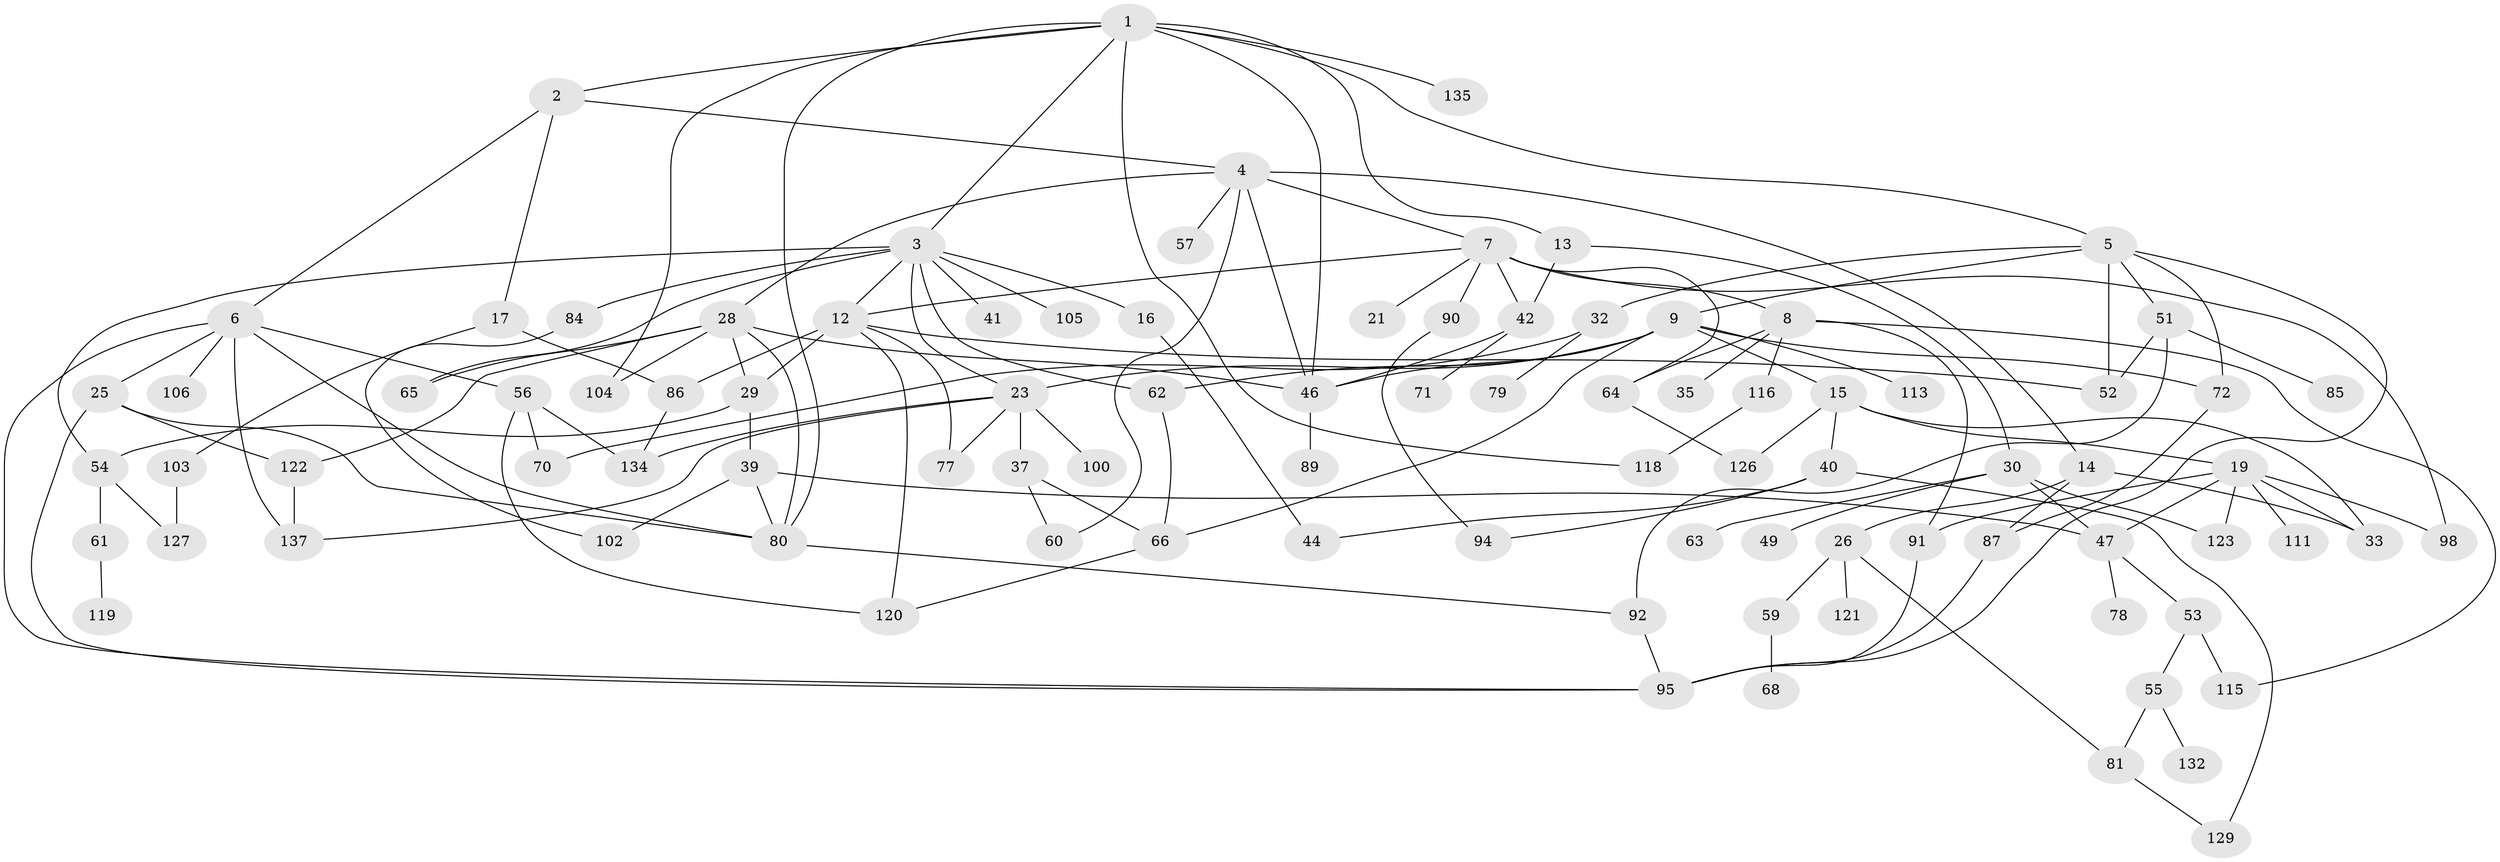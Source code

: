// original degree distribution, {8: 0.014492753623188406, 4: 0.16666666666666666, 5: 0.043478260869565216, 7: 0.028985507246376812, 2: 0.2826086956521739, 3: 0.2318840579710145, 6: 0.028985507246376812, 1: 0.2028985507246377}
// Generated by graph-tools (version 1.1) at 2025/41/03/06/25 10:41:28]
// undirected, 93 vertices, 148 edges
graph export_dot {
graph [start="1"]
  node [color=gray90,style=filled];
  1 [super="+10"];
  2;
  3 [super="+11"];
  4 [super="+18"];
  5 [super="+83"];
  6 [super="+22"];
  7 [super="+43"];
  8 [super="+24"];
  9 [super="+48"];
  12 [super="+31"];
  13;
  14 [super="+125"];
  15 [super="+97"];
  16;
  17 [super="+110"];
  19 [super="+20"];
  21 [super="+108"];
  23 [super="+27"];
  25 [super="+50"];
  26 [super="+38"];
  28 [super="+88"];
  29 [super="+112"];
  30 [super="+34"];
  32 [super="+36"];
  33 [super="+107"];
  35;
  37 [super="+45"];
  39 [super="+69"];
  40 [super="+114"];
  41;
  42 [super="+99"];
  44;
  46 [super="+73"];
  47 [super="+74"];
  49;
  51;
  52;
  53;
  54 [super="+75"];
  55 [super="+131"];
  56 [super="+58"];
  57 [super="+117"];
  59;
  60;
  61;
  62 [super="+67"];
  63;
  64 [super="+76"];
  65;
  66 [super="+128"];
  68;
  70;
  71;
  72;
  77 [super="+82"];
  78;
  79;
  80 [super="+93"];
  81 [super="+101"];
  84;
  85;
  86 [super="+130"];
  87 [super="+109"];
  89;
  90;
  91;
  92 [super="+138"];
  94;
  95 [super="+96"];
  98;
  100;
  102 [super="+136"];
  103;
  104;
  105;
  106;
  111;
  113;
  115 [super="+124"];
  116;
  118;
  119;
  120;
  121;
  122;
  123;
  126;
  127 [super="+133"];
  129;
  132;
  134;
  135;
  137;
  1 -- 2;
  1 -- 3;
  1 -- 5;
  1 -- 13;
  1 -- 118;
  1 -- 135;
  1 -- 104;
  1 -- 46;
  1 -- 80;
  2 -- 4;
  2 -- 6;
  2 -- 17;
  3 -- 12;
  3 -- 16;
  3 -- 65;
  3 -- 84;
  3 -- 105;
  3 -- 41;
  3 -- 54;
  3 -- 23;
  3 -- 62;
  4 -- 7;
  4 -- 14;
  4 -- 60;
  4 -- 28;
  4 -- 57;
  4 -- 46;
  5 -- 9;
  5 -- 32;
  5 -- 51;
  5 -- 72;
  5 -- 52;
  5 -- 95;
  6 -- 80;
  6 -- 56;
  6 -- 137;
  6 -- 106;
  6 -- 25;
  6 -- 95;
  7 -- 8;
  7 -- 21;
  7 -- 90;
  7 -- 42 [weight=2];
  7 -- 98;
  7 -- 64;
  7 -- 12;
  8 -- 35;
  8 -- 91;
  8 -- 115;
  8 -- 64;
  8 -- 116;
  9 -- 15;
  9 -- 113;
  9 -- 66;
  9 -- 62;
  9 -- 23;
  9 -- 72;
  9 -- 46 [weight=2];
  12 -- 120;
  12 -- 52;
  12 -- 77;
  12 -- 86;
  12 -- 29;
  13 -- 30;
  13 -- 42;
  14 -- 26;
  14 -- 33;
  14 -- 87;
  15 -- 19;
  15 -- 40;
  15 -- 126;
  15 -- 33;
  16 -- 44;
  17 -- 103;
  17 -- 86;
  19 -- 33;
  19 -- 98;
  19 -- 91;
  19 -- 123;
  19 -- 47;
  19 -- 111;
  23 -- 37;
  23 -- 100;
  23 -- 137;
  23 -- 77;
  23 -- 134;
  25 -- 122;
  25 -- 80;
  25 -- 95;
  26 -- 59;
  26 -- 81;
  26 -- 121;
  28 -- 29;
  28 -- 122;
  28 -- 65;
  28 -- 46;
  28 -- 80;
  28 -- 104;
  29 -- 39;
  29 -- 54 [weight=2];
  30 -- 49;
  30 -- 63;
  30 -- 123;
  30 -- 47;
  32 -- 70;
  32 -- 79;
  37 -- 66;
  37 -- 60;
  39 -- 102;
  39 -- 80;
  39 -- 47;
  40 -- 44;
  40 -- 94;
  40 -- 129;
  42 -- 71;
  42 -- 46;
  46 -- 89;
  47 -- 53;
  47 -- 78;
  51 -- 52;
  51 -- 85;
  51 -- 92;
  53 -- 55;
  53 -- 115;
  54 -- 61;
  54 -- 127;
  55 -- 132;
  55 -- 81;
  56 -- 120;
  56 -- 70;
  56 -- 134;
  59 -- 68;
  61 -- 119;
  62 -- 66;
  64 -- 126;
  66 -- 120;
  72 -- 87;
  80 -- 92;
  81 -- 129;
  84 -- 102;
  86 -- 134;
  87 -- 95;
  90 -- 94;
  91 -- 95;
  92 -- 95;
  103 -- 127;
  116 -- 118;
  122 -- 137;
}
